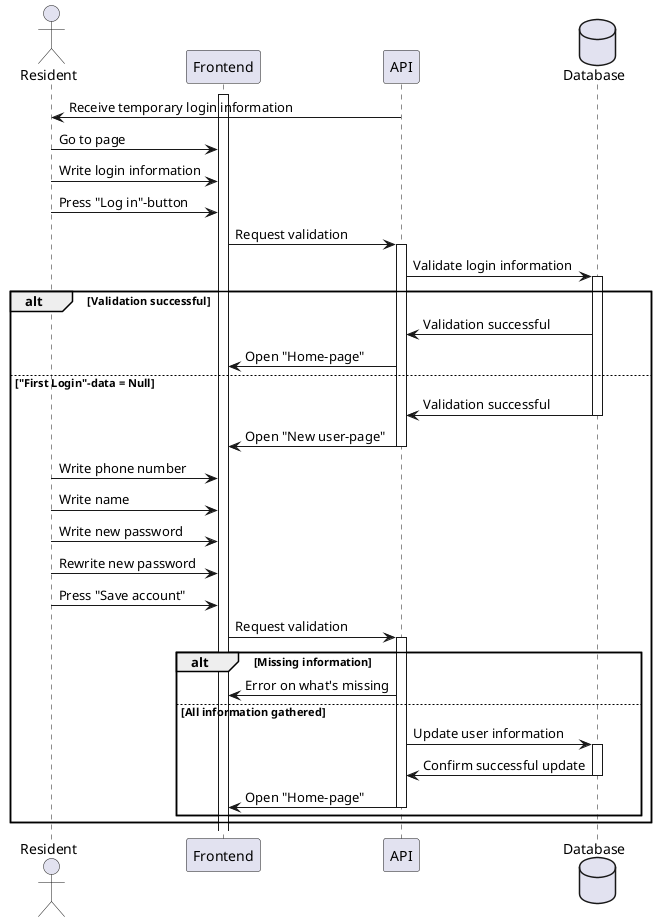 @startuml User login for first time DENNE MÅ OPPDATERES
actor Resident
participant Frontend
participant API
database Database

activate Frontend
API -> Resident : Receive temporary login information
Resident -> Frontend : Go to page
Resident -> Frontend : Write login information
Resident -> Frontend : Press "Log in"-button
Frontend -> API : Request validation
activate API
API -> Database : Validate login information
activate Database
alt Validation successful
Database -> API : Validation successful
API -> Frontend : Open "Home-page"

else "First Login"-data = Null
Database -> API : Validation successful
deactivate Database
API -> Frontend : Open "New user-page"
deactivate API
Resident -> Frontend : Write phone number
Resident -> Frontend : Write name
Resident -> Frontend : Write new password
Resident -> Frontend : Rewrite new password
Resident -> Frontend : Press "Save account"
Frontend -> API : Request validation
activate API
    alt Missing information
    API -> Frontend : Error on what's missing
    else All information gathered
    API -> Database : Update user information
    activate Database
    Database -> API : Confirm successful update
    deactivate Database
    API -> Frontend : Open "Home-page"
    deactivate API
    end
end


@enduml